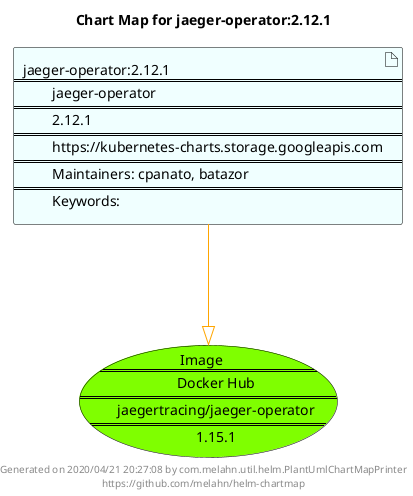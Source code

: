 @startuml
skinparam linetype ortho
skinparam backgroundColor white
skinparam usecaseBorderColor black
skinparam usecaseArrowColor LightSlateGray
skinparam artifactBorderColor black
skinparam artifactArrowColor LightSlateGray

title Chart Map for jaeger-operator:2.12.1

'There is one referenced Helm Chart
artifact "jaeger-operator:2.12.1\n====\n\tjaeger-operator\n====\n\t2.12.1\n====\n\thttps://kubernetes-charts.storage.googleapis.com\n====\n\tMaintainers: cpanato, batazor\n====\n\tKeywords: " as jaeger_operator_2_12_1 #Azure

'There is one referenced Docker Image
usecase "Image\n====\n\tDocker Hub\n====\n\tjaegertracing/jaeger-operator\n====\n\t1.15.1" as jaegertracing_jaeger_operator_1_15_1 #Chartreuse

'Chart Dependencies
jaeger_operator_2_12_1--[#orange]-|>jaegertracing_jaeger_operator_1_15_1

center footer Generated on 2020/04/21 20:27:08 by com.melahn.util.helm.PlantUmlChartMapPrinter\nhttps://github.com/melahn/helm-chartmap
@enduml
